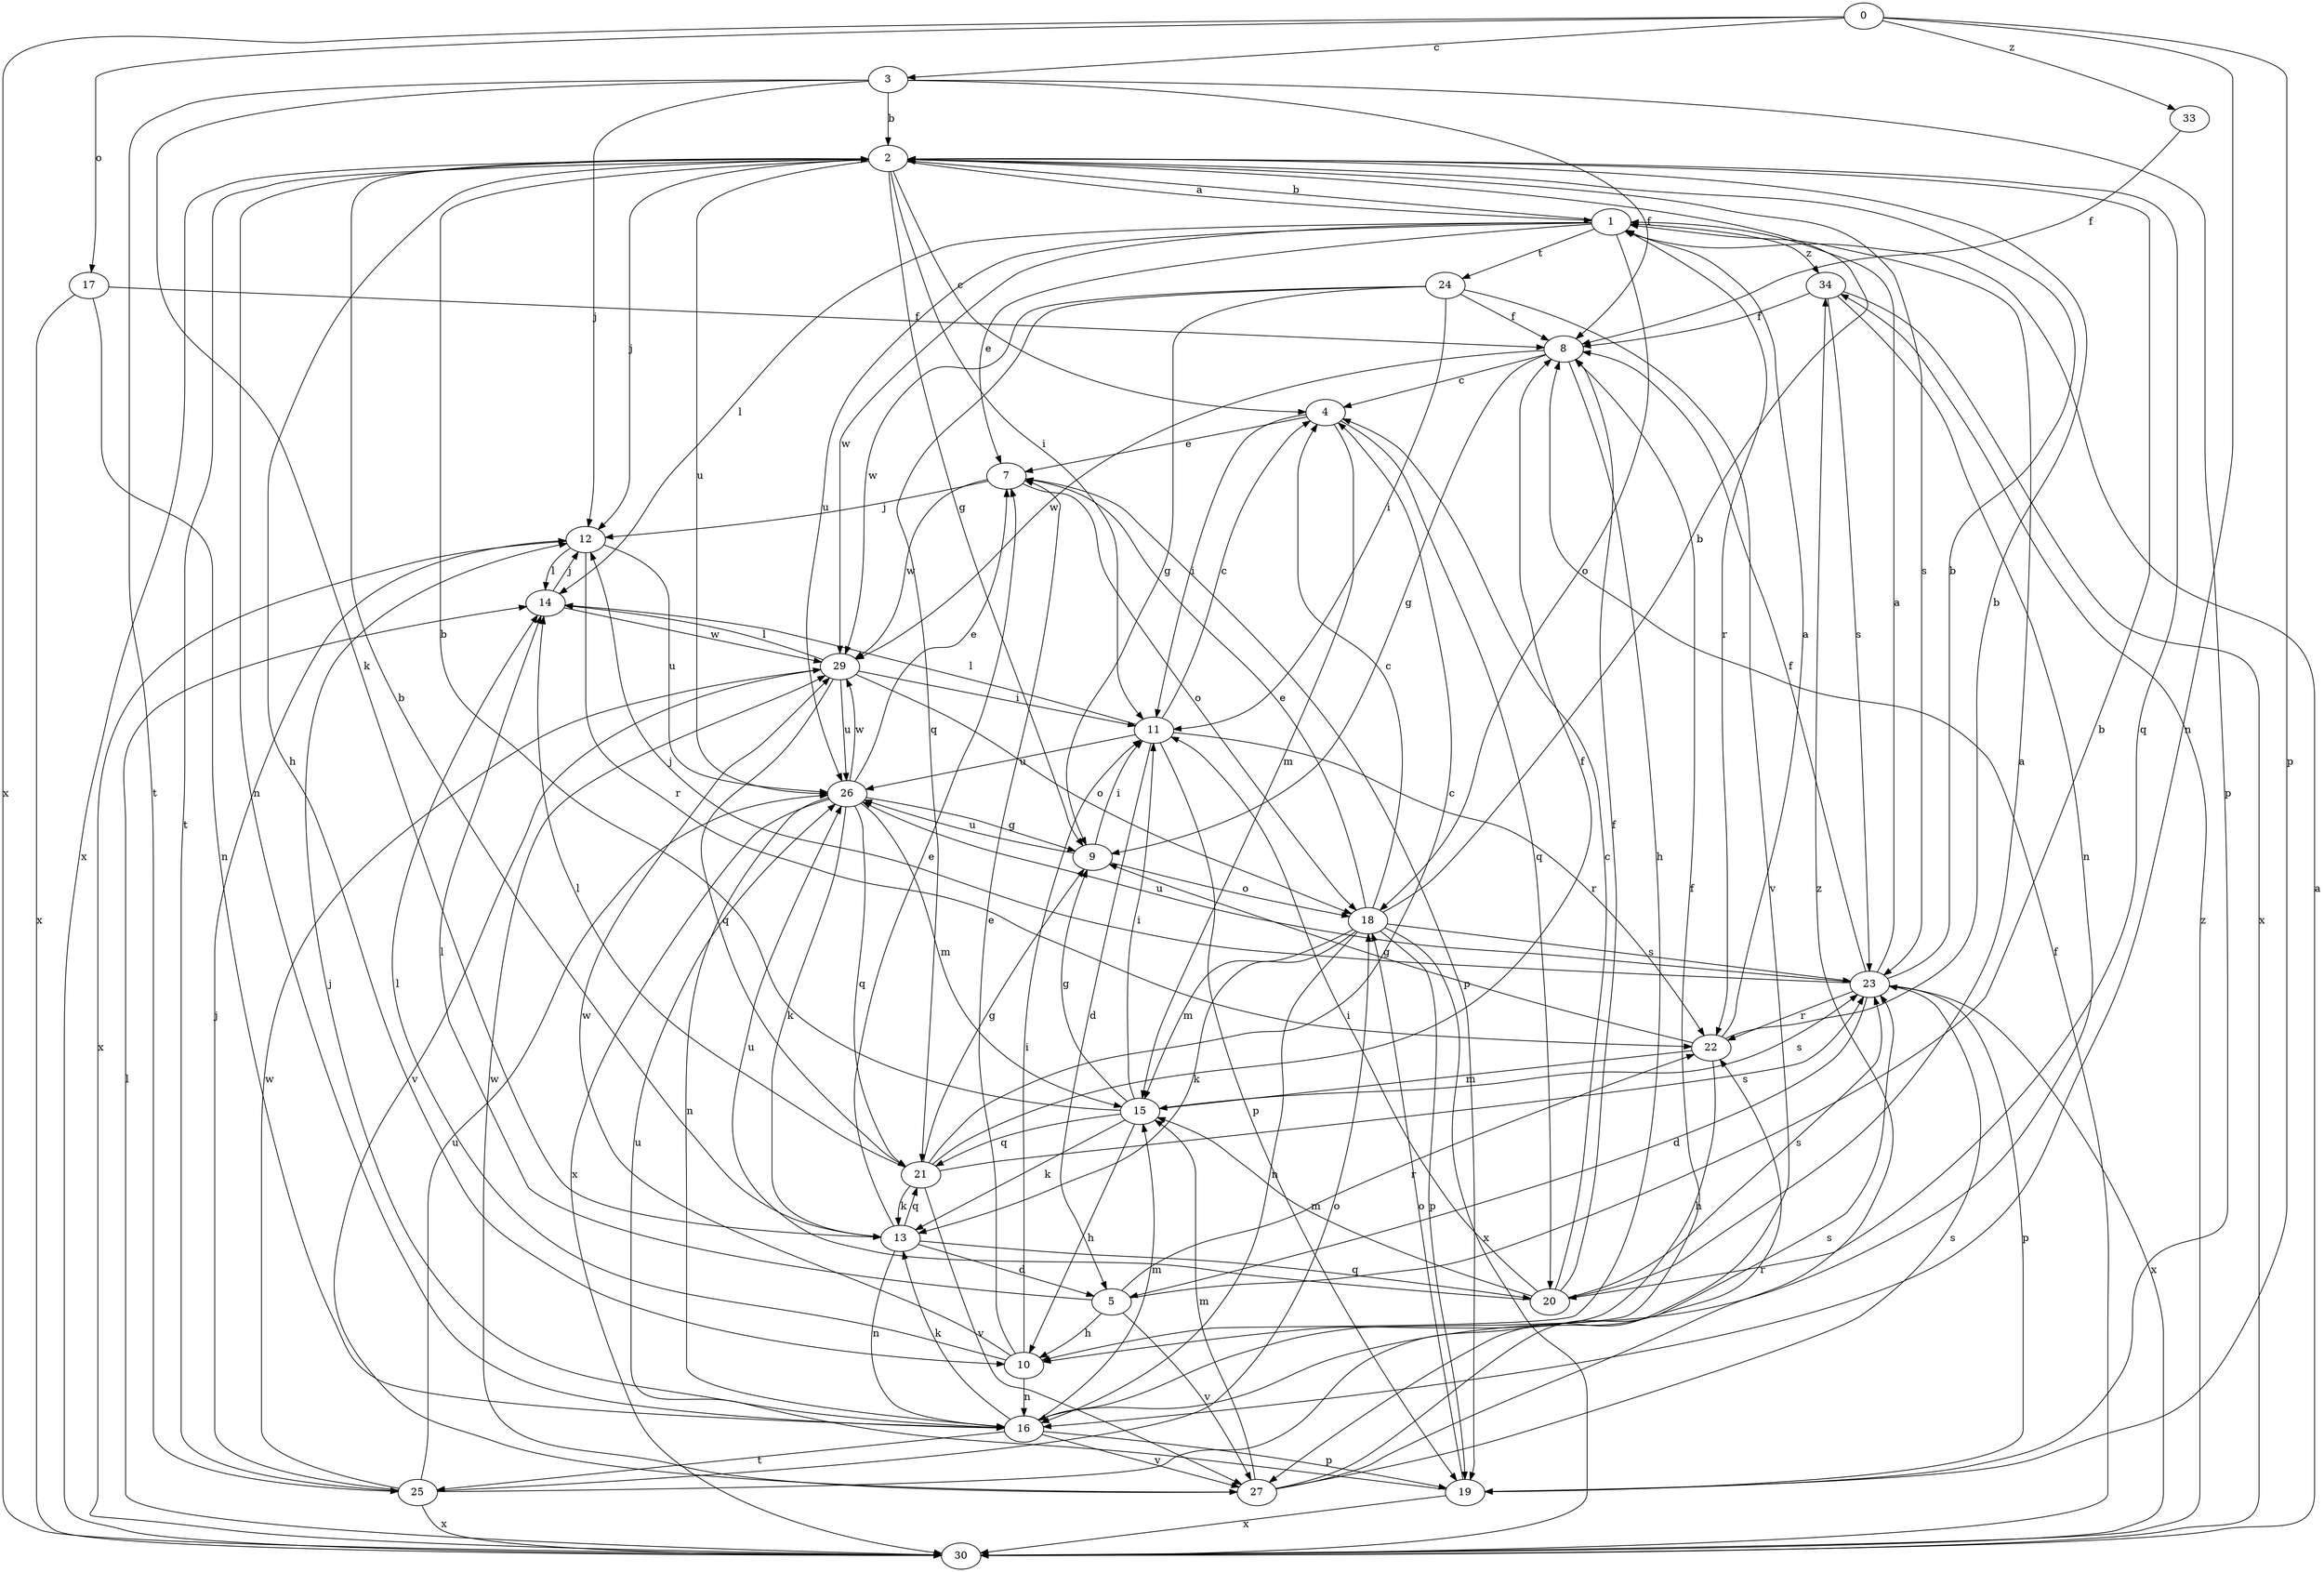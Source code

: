 strict digraph  {
0;
1;
2;
3;
4;
5;
7;
8;
9;
10;
11;
12;
13;
14;
15;
16;
17;
18;
19;
20;
21;
22;
23;
24;
25;
26;
27;
29;
30;
33;
34;
0 -> 3  [label=c];
0 -> 16  [label=n];
0 -> 17  [label=o];
0 -> 19  [label=p];
0 -> 30  [label=x];
0 -> 33  [label=z];
1 -> 2  [label=b];
1 -> 7  [label=e];
1 -> 14  [label=l];
1 -> 18  [label=o];
1 -> 22  [label=r];
1 -> 24  [label=t];
1 -> 26  [label=u];
1 -> 29  [label=w];
1 -> 34  [label=z];
2 -> 1  [label=a];
2 -> 4  [label=c];
2 -> 9  [label=g];
2 -> 10  [label=h];
2 -> 11  [label=i];
2 -> 12  [label=j];
2 -> 16  [label=n];
2 -> 20  [label=q];
2 -> 23  [label=s];
2 -> 25  [label=t];
2 -> 26  [label=u];
2 -> 30  [label=x];
3 -> 2  [label=b];
3 -> 8  [label=f];
3 -> 12  [label=j];
3 -> 13  [label=k];
3 -> 19  [label=p];
3 -> 25  [label=t];
4 -> 7  [label=e];
4 -> 11  [label=i];
4 -> 15  [label=m];
4 -> 20  [label=q];
5 -> 2  [label=b];
5 -> 10  [label=h];
5 -> 14  [label=l];
5 -> 22  [label=r];
5 -> 27  [label=v];
7 -> 12  [label=j];
7 -> 18  [label=o];
7 -> 19  [label=p];
7 -> 29  [label=w];
8 -> 4  [label=c];
8 -> 9  [label=g];
8 -> 10  [label=h];
8 -> 29  [label=w];
9 -> 11  [label=i];
9 -> 18  [label=o];
9 -> 26  [label=u];
10 -> 7  [label=e];
10 -> 11  [label=i];
10 -> 14  [label=l];
10 -> 16  [label=n];
10 -> 29  [label=w];
11 -> 4  [label=c];
11 -> 5  [label=d];
11 -> 14  [label=l];
11 -> 19  [label=p];
11 -> 22  [label=r];
11 -> 26  [label=u];
12 -> 14  [label=l];
12 -> 22  [label=r];
12 -> 26  [label=u];
12 -> 30  [label=x];
13 -> 2  [label=b];
13 -> 5  [label=d];
13 -> 7  [label=e];
13 -> 16  [label=n];
13 -> 20  [label=q];
13 -> 21  [label=q];
14 -> 12  [label=j];
14 -> 29  [label=w];
15 -> 2  [label=b];
15 -> 9  [label=g];
15 -> 10  [label=h];
15 -> 11  [label=i];
15 -> 13  [label=k];
15 -> 21  [label=q];
15 -> 23  [label=s];
16 -> 8  [label=f];
16 -> 12  [label=j];
16 -> 13  [label=k];
16 -> 15  [label=m];
16 -> 19  [label=p];
16 -> 25  [label=t];
16 -> 27  [label=v];
17 -> 8  [label=f];
17 -> 16  [label=n];
17 -> 30  [label=x];
18 -> 2  [label=b];
18 -> 4  [label=c];
18 -> 7  [label=e];
18 -> 13  [label=k];
18 -> 15  [label=m];
18 -> 16  [label=n];
18 -> 19  [label=p];
18 -> 23  [label=s];
18 -> 30  [label=x];
19 -> 18  [label=o];
19 -> 26  [label=u];
19 -> 30  [label=x];
20 -> 1  [label=a];
20 -> 4  [label=c];
20 -> 8  [label=f];
20 -> 11  [label=i];
20 -> 15  [label=m];
20 -> 23  [label=s];
20 -> 26  [label=u];
21 -> 4  [label=c];
21 -> 8  [label=f];
21 -> 9  [label=g];
21 -> 13  [label=k];
21 -> 14  [label=l];
21 -> 23  [label=s];
21 -> 27  [label=v];
22 -> 1  [label=a];
22 -> 2  [label=b];
22 -> 9  [label=g];
22 -> 10  [label=h];
22 -> 15  [label=m];
23 -> 1  [label=a];
23 -> 2  [label=b];
23 -> 5  [label=d];
23 -> 8  [label=f];
23 -> 12  [label=j];
23 -> 19  [label=p];
23 -> 22  [label=r];
23 -> 26  [label=u];
23 -> 30  [label=x];
24 -> 8  [label=f];
24 -> 9  [label=g];
24 -> 11  [label=i];
24 -> 21  [label=q];
24 -> 27  [label=v];
24 -> 29  [label=w];
25 -> 12  [label=j];
25 -> 18  [label=o];
25 -> 23  [label=s];
25 -> 26  [label=u];
25 -> 29  [label=w];
25 -> 30  [label=x];
26 -> 7  [label=e];
26 -> 9  [label=g];
26 -> 13  [label=k];
26 -> 15  [label=m];
26 -> 16  [label=n];
26 -> 21  [label=q];
26 -> 29  [label=w];
26 -> 30  [label=x];
27 -> 15  [label=m];
27 -> 22  [label=r];
27 -> 23  [label=s];
27 -> 29  [label=w];
27 -> 34  [label=z];
29 -> 11  [label=i];
29 -> 14  [label=l];
29 -> 18  [label=o];
29 -> 21  [label=q];
29 -> 26  [label=u];
29 -> 27  [label=v];
30 -> 1  [label=a];
30 -> 8  [label=f];
30 -> 14  [label=l];
30 -> 34  [label=z];
33 -> 8  [label=f];
34 -> 8  [label=f];
34 -> 16  [label=n];
34 -> 23  [label=s];
34 -> 30  [label=x];
}

